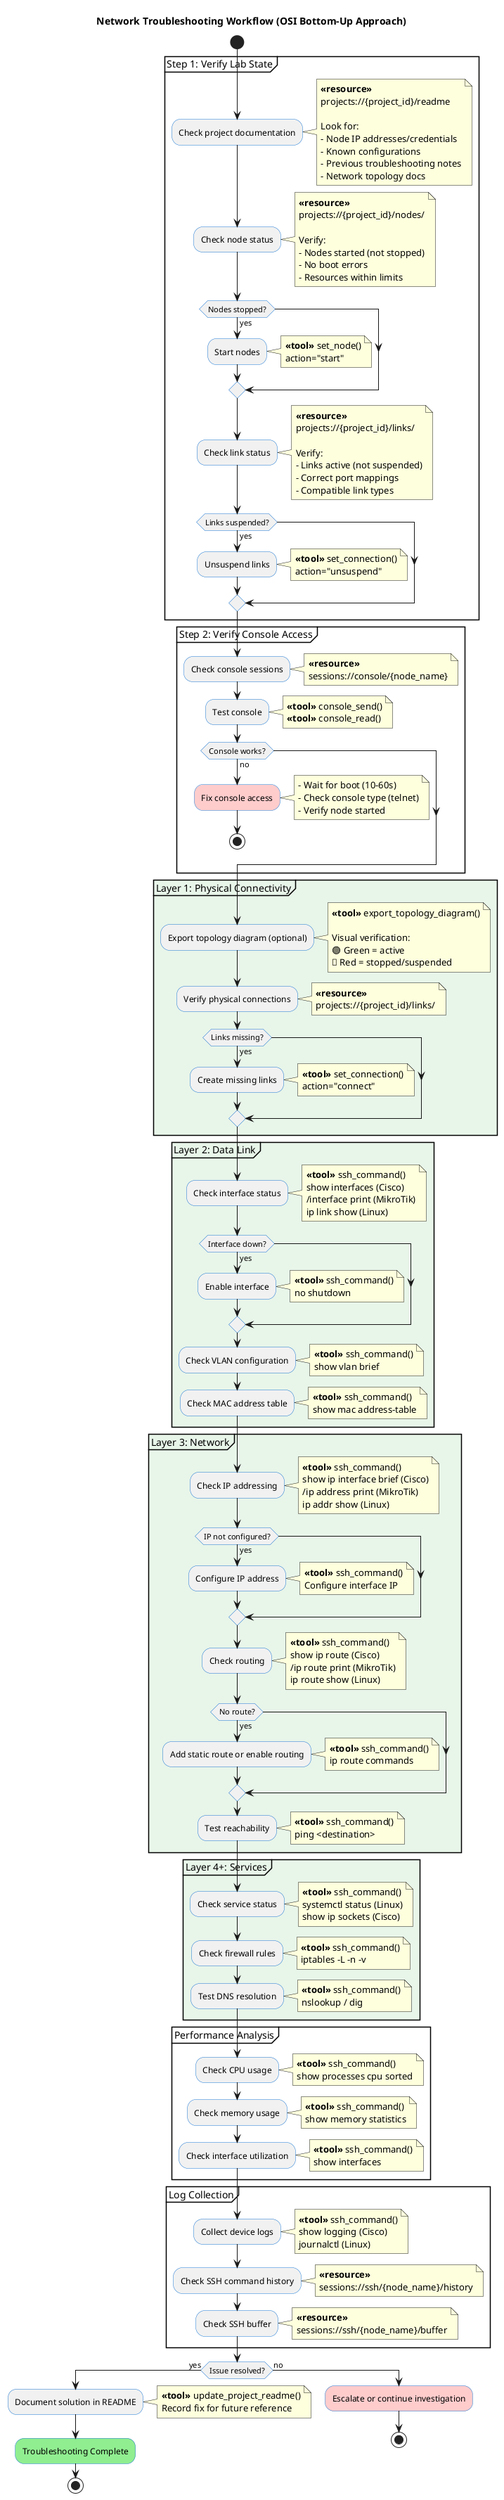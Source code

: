 @startuml troubleshooting_workflow
title Network Troubleshooting Workflow (OSI Bottom-Up Approach)
skinparam backgroundColor #FFFFFF
skinparam activity {
  BackgroundColor<<Tool>> #E3F2FD
  BackgroundColor<<Resource>> #FFF3E0
  BackgroundColor<<Layer>> #E8F5E9
  BorderColor #1976D2
}

start

partition "Step 1: Verify Lab State" {
  :Check project documentation;
  note right
    **«resource»**
    projects://{project_id}/readme

    Look for:
    - Node IP addresses/credentials
    - Known configurations
    - Previous troubleshooting notes
    - Network topology docs
  end note

  :Check node status;
  note right
    **«resource»**
    projects://{project_id}/nodes/

    Verify:
    - Nodes started (not stopped)
    - No boot errors
    - Resources within limits
  end note

  if (Nodes stopped?) then (yes)
    :Start nodes;
    note right
      **«tool»** set_node()
      action="start"
    end note
  endif

  :Check link status;
  note right
    **«resource»**
    projects://{project_id}/links/

    Verify:
    - Links active (not suspended)
    - Correct port mappings
    - Compatible link types
  end note

  if (Links suspended?) then (yes)
    :Unsuspend links;
    note right
      **«tool»** set_connection()
      action="unsuspend"
    end note
  endif
}

partition "Step 2: Verify Console Access" {
  :Check console sessions;
  note right
    **«resource»**
    sessions://console/{node_name}
  end note

  :Test console;
  note right
    **«tool»** console_send()
    **«tool»** console_read()
  end note

  if (Console works?) then (no)
    #FFCCCC:Fix console access;
    note right
      - Wait for boot (10-60s)
      - Check console type (telnet)
      - Verify node started
    end note
    stop
  endif
}

partition "Layer 1: Physical Connectivity" #E8F5E9 {
  :Export topology diagram (optional);
  note right
    **«tool»** export_topology_diagram()

    Visual verification:
    🟢 Green = active
    🔴 Red = stopped/suspended
  end note

  :Verify physical connections;
  note right
    **«resource»**
    projects://{project_id}/links/
  end note

  if (Links missing?) then (yes)
    :Create missing links;
    note right
      **«tool»** set_connection()
      action="connect"
    end note
  endif
}

partition "Layer 2: Data Link" #E8F5E9 {
  :Check interface status;
  note right
    **«tool»** ssh_command()
    show interfaces (Cisco)
    /interface print (MikroTik)
    ip link show (Linux)
  end note

  if (Interface down?) then (yes)
    :Enable interface;
    note right
      **«tool»** ssh_command()
      no shutdown
    end note
  endif

  :Check VLAN configuration;
  note right
    **«tool»** ssh_command()
    show vlan brief
  end note

  :Check MAC address table;
  note right
    **«tool»** ssh_command()
    show mac address-table
  end note
}

partition "Layer 3: Network" #E8F5E9 {
  :Check IP addressing;
  note right
    **«tool»** ssh_command()
    show ip interface brief (Cisco)
    /ip address print (MikroTik)
    ip addr show (Linux)
  end note

  if (IP not configured?) then (yes)
    :Configure IP address;
    note right
      **«tool»** ssh_command()
      Configure interface IP
    end note
  endif

  :Check routing;
  note right
    **«tool»** ssh_command()
    show ip route (Cisco)
    /ip route print (MikroTik)
    ip route show (Linux)
  end note

  if (No route?) then (yes)
    :Add static route or enable routing;
    note right
      **«tool»** ssh_command()
      ip route commands
    end note
  endif

  :Test reachability;
  note right
    **«tool»** ssh_command()
    ping <destination>
  end note
}

partition "Layer 4+: Services" #E8F5E9 {
  :Check service status;
  note right
    **«tool»** ssh_command()
    systemctl status (Linux)
    show ip sockets (Cisco)
  end note

  :Check firewall rules;
  note right
    **«tool»** ssh_command()
    iptables -L -n -v
  end note

  :Test DNS resolution;
  note right
    **«tool»** ssh_command()
    nslookup / dig
  end note
}

partition "Performance Analysis" {
  :Check CPU usage;
  note right
    **«tool»** ssh_command()
    show processes cpu sorted
  end note

  :Check memory usage;
  note right
    **«tool»** ssh_command()
    show memory statistics
  end note

  :Check interface utilization;
  note right
    **«tool»** ssh_command()
    show interfaces
  end note
}

partition "Log Collection" {
  :Collect device logs;
  note right
    **«tool»** ssh_command()
    show logging (Cisco)
    journalctl (Linux)
  end note

  :Check SSH command history;
  note right
    **«resource»**
    sessions://ssh/{node_name}/history
  end note

  :Check SSH buffer;
  note right
    **«resource»**
    sessions://ssh/{node_name}/buffer
  end note
}

if (Issue resolved?) then (yes)
  :Document solution in README;
  note right
    **«tool»** update_project_readme()
    Record fix for future reference
  end note

  #90EE90:Troubleshooting Complete;
  stop
else (no)
  #FFCCCC:Escalate or continue investigation;
  stop
endif

@enduml
